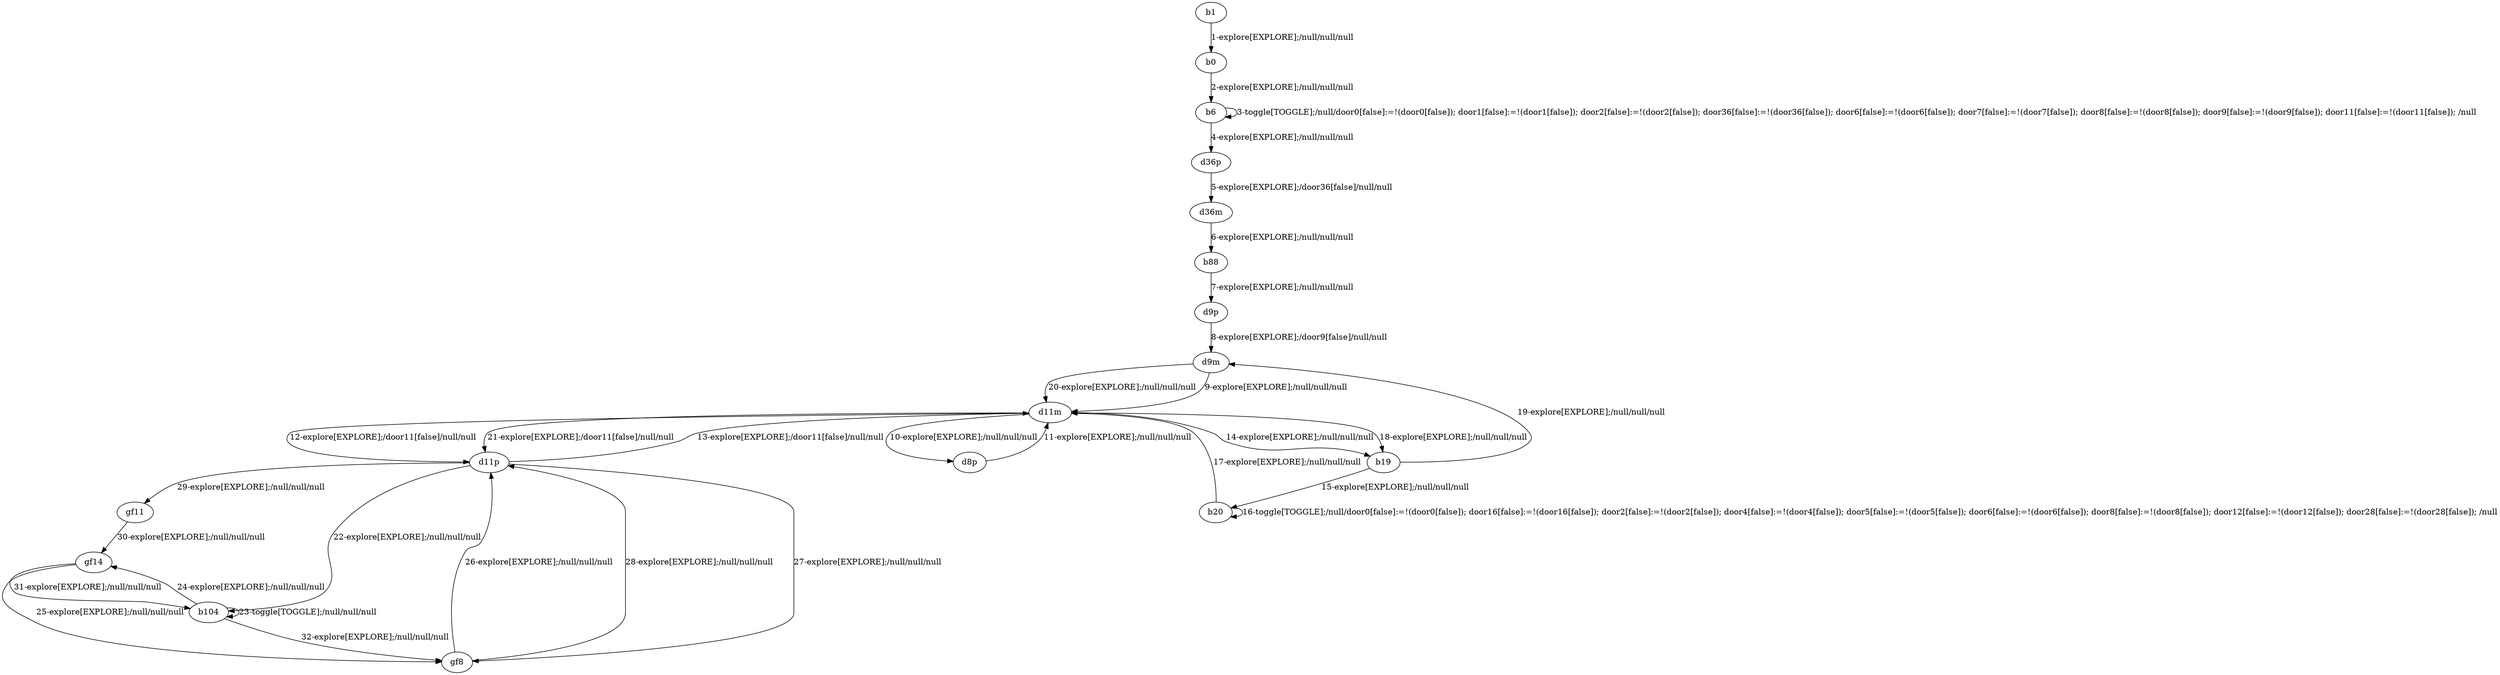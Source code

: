 # Total number of goals covered by this test: 1
# b104 --> gf8

digraph g {
"b1" -> "b0" [label = "1-explore[EXPLORE];/null/null/null"];
"b0" -> "b6" [label = "2-explore[EXPLORE];/null/null/null"];
"b6" -> "b6" [label = "3-toggle[TOGGLE];/null/door0[false]:=!(door0[false]); door1[false]:=!(door1[false]); door2[false]:=!(door2[false]); door36[false]:=!(door36[false]); door6[false]:=!(door6[false]); door7[false]:=!(door7[false]); door8[false]:=!(door8[false]); door9[false]:=!(door9[false]); door11[false]:=!(door11[false]); /null"];
"b6" -> "d36p" [label = "4-explore[EXPLORE];/null/null/null"];
"d36p" -> "d36m" [label = "5-explore[EXPLORE];/door36[false]/null/null"];
"d36m" -> "b88" [label = "6-explore[EXPLORE];/null/null/null"];
"b88" -> "d9p" [label = "7-explore[EXPLORE];/null/null/null"];
"d9p" -> "d9m" [label = "8-explore[EXPLORE];/door9[false]/null/null"];
"d9m" -> "d11m" [label = "9-explore[EXPLORE];/null/null/null"];
"d11m" -> "d8p" [label = "10-explore[EXPLORE];/null/null/null"];
"d8p" -> "d11m" [label = "11-explore[EXPLORE];/null/null/null"];
"d11m" -> "d11p" [label = "12-explore[EXPLORE];/door11[false]/null/null"];
"d11p" -> "d11m" [label = "13-explore[EXPLORE];/door11[false]/null/null"];
"d11m" -> "b19" [label = "14-explore[EXPLORE];/null/null/null"];
"b19" -> "b20" [label = "15-explore[EXPLORE];/null/null/null"];
"b20" -> "b20" [label = "16-toggle[TOGGLE];/null/door0[false]:=!(door0[false]); door16[false]:=!(door16[false]); door2[false]:=!(door2[false]); door4[false]:=!(door4[false]); door5[false]:=!(door5[false]); door6[false]:=!(door6[false]); door8[false]:=!(door8[false]); door12[false]:=!(door12[false]); door28[false]:=!(door28[false]); /null"];
"b20" -> "d11m" [label = "17-explore[EXPLORE];/null/null/null"];
"d11m" -> "b19" [label = "18-explore[EXPLORE];/null/null/null"];
"b19" -> "d9m" [label = "19-explore[EXPLORE];/null/null/null"];
"d9m" -> "d11m" [label = "20-explore[EXPLORE];/null/null/null"];
"d11m" -> "d11p" [label = "21-explore[EXPLORE];/door11[false]/null/null"];
"d11p" -> "b104" [label = "22-explore[EXPLORE];/null/null/null"];
"b104" -> "b104" [label = "23-toggle[TOGGLE];/null/null/null"];
"b104" -> "gf14" [label = "24-explore[EXPLORE];/null/null/null"];
"gf14" -> "gf8" [label = "25-explore[EXPLORE];/null/null/null"];
"gf8" -> "d11p" [label = "26-explore[EXPLORE];/null/null/null"];
"d11p" -> "gf8" [label = "27-explore[EXPLORE];/null/null/null"];
"gf8" -> "d11p" [label = "28-explore[EXPLORE];/null/null/null"];
"d11p" -> "gf11" [label = "29-explore[EXPLORE];/null/null/null"];
"gf11" -> "gf14" [label = "30-explore[EXPLORE];/null/null/null"];
"gf14" -> "b104" [label = "31-explore[EXPLORE];/null/null/null"];
"b104" -> "gf8" [label = "32-explore[EXPLORE];/null/null/null"];
}